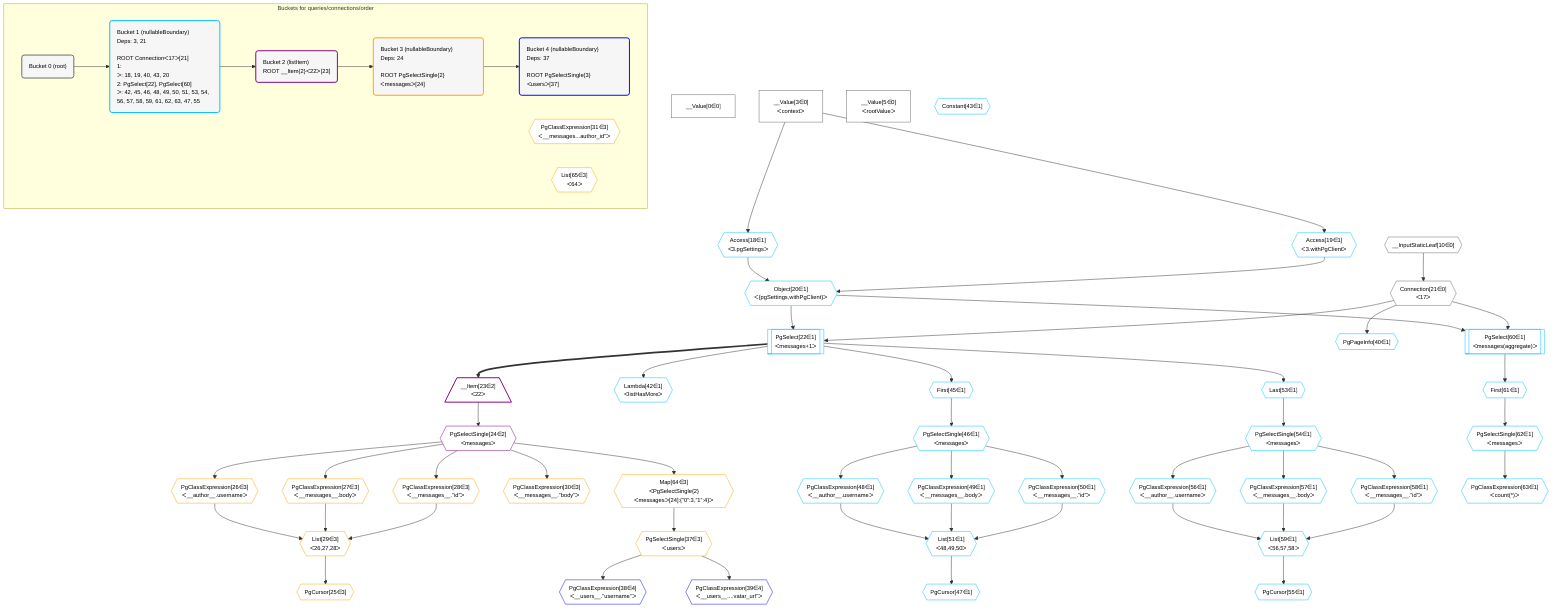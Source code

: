 %%{init: {'themeVariables': { 'fontSize': '12px'}}}%%
graph TD
    classDef path fill:#eee,stroke:#000,color:#000
    classDef plan fill:#fff,stroke-width:1px,color:#000
    classDef itemplan fill:#fff,stroke-width:2px,color:#000
    classDef unbatchedplan fill:#dff,stroke-width:1px,color:#000
    classDef sideeffectplan fill:#fcc,stroke-width:2px,color:#000
    classDef bucket fill:#f6f6f6,color:#000,stroke-width:2px,text-align:left


    %% define steps
    __Value0["__Value[0∈0]"]:::plan
    __Value3["__Value[3∈0]<br />ᐸcontextᐳ"]:::plan
    __Value5["__Value[5∈0]<br />ᐸrootValueᐳ"]:::plan
    __InputStaticLeaf10{{"__InputStaticLeaf[10∈0]"}}:::plan
    Access18{{"Access[18∈1]<br />ᐸ3.pgSettingsᐳ"}}:::plan
    Access19{{"Access[19∈1]<br />ᐸ3.withPgClientᐳ"}}:::plan
    Object20{{"Object[20∈1]<br />ᐸ{pgSettings,withPgClient}ᐳ"}}:::plan
    Connection21{{"Connection[21∈0]<br />ᐸ17ᐳ"}}:::plan
    PgSelect22[["PgSelect[22∈1]<br />ᐸmessages+1ᐳ"]]:::plan
    __Item23[/"__Item[23∈2]<br />ᐸ22ᐳ"\]:::itemplan
    PgSelectSingle24{{"PgSelectSingle[24∈2]<br />ᐸmessagesᐳ"}}:::plan
    PgClassExpression26{{"PgClassExpression[26∈3]<br />ᐸ__author__.usernameᐳ"}}:::plan
    PgClassExpression27{{"PgClassExpression[27∈3]<br />ᐸ__messages__.bodyᐳ"}}:::plan
    PgClassExpression28{{"PgClassExpression[28∈3]<br />ᐸ__messages__.”id”ᐳ"}}:::plan
    List29{{"List[29∈3]<br />ᐸ26,27,28ᐳ"}}:::plan
    PgCursor25{{"PgCursor[25∈3]"}}:::plan
    PgClassExpression30{{"PgClassExpression[30∈3]<br />ᐸ__messages__.”body”ᐳ"}}:::plan
    Map64{{"Map[64∈3]<br />ᐸPgSelectSingle{2}ᐸmessagesᐳ[24]:{”0”:3,”1”:4}ᐳ"}}:::plan
    PgSelectSingle37{{"PgSelectSingle[37∈3]<br />ᐸusersᐳ"}}:::plan
    PgClassExpression38{{"PgClassExpression[38∈4]<br />ᐸ__users__.”username”ᐳ"}}:::plan
    PgClassExpression39{{"PgClassExpression[39∈4]<br />ᐸ__users__....vatar_url”ᐳ"}}:::plan
    PgPageInfo40{{"PgPageInfo[40∈1]"}}:::plan
    Lambda42{{"Lambda[42∈1]<br />ᐸlistHasMoreᐳ"}}:::plan
    Constant43{{"Constant[43∈1]"}}:::plan
    First45{{"First[45∈1]"}}:::plan
    PgSelectSingle46{{"PgSelectSingle[46∈1]<br />ᐸmessagesᐳ"}}:::plan
    PgClassExpression48{{"PgClassExpression[48∈1]<br />ᐸ__author__.usernameᐳ"}}:::plan
    PgClassExpression49{{"PgClassExpression[49∈1]<br />ᐸ__messages__.bodyᐳ"}}:::plan
    PgClassExpression50{{"PgClassExpression[50∈1]<br />ᐸ__messages__.”id”ᐳ"}}:::plan
    List51{{"List[51∈1]<br />ᐸ48,49,50ᐳ"}}:::plan
    PgCursor47{{"PgCursor[47∈1]"}}:::plan
    Last53{{"Last[53∈1]"}}:::plan
    PgSelectSingle54{{"PgSelectSingle[54∈1]<br />ᐸmessagesᐳ"}}:::plan
    PgClassExpression56{{"PgClassExpression[56∈1]<br />ᐸ__author__.usernameᐳ"}}:::plan
    PgClassExpression57{{"PgClassExpression[57∈1]<br />ᐸ__messages__.bodyᐳ"}}:::plan
    PgClassExpression58{{"PgClassExpression[58∈1]<br />ᐸ__messages__.”id”ᐳ"}}:::plan
    List59{{"List[59∈1]<br />ᐸ56,57,58ᐳ"}}:::plan
    PgCursor55{{"PgCursor[55∈1]"}}:::plan
    PgSelect60[["PgSelect[60∈1]<br />ᐸmessages(aggregate)ᐳ"]]:::plan
    First61{{"First[61∈1]"}}:::plan
    PgSelectSingle62{{"PgSelectSingle[62∈1]<br />ᐸmessagesᐳ"}}:::plan
    PgClassExpression63{{"PgClassExpression[63∈1]<br />ᐸcount(*)ᐳ"}}:::plan

    %% plan dependencies
    __Value3 --> Access18
    __Value3 --> Access19
    Access18 & Access19 --> Object20
    __InputStaticLeaf10 --> Connection21
    Object20 & Connection21 --> PgSelect22
    PgSelect22 ==> __Item23
    __Item23 --> PgSelectSingle24
    PgSelectSingle24 --> PgClassExpression26
    PgSelectSingle24 --> PgClassExpression27
    PgSelectSingle24 --> PgClassExpression28
    PgClassExpression26 & PgClassExpression27 & PgClassExpression28 --> List29
    List29 --> PgCursor25
    PgSelectSingle24 --> PgClassExpression30
    PgSelectSingle24 --> Map64
    Map64 --> PgSelectSingle37
    PgSelectSingle37 --> PgClassExpression38
    PgSelectSingle37 --> PgClassExpression39
    Connection21 --> PgPageInfo40
    PgSelect22 --> Lambda42
    PgSelect22 --> First45
    First45 --> PgSelectSingle46
    PgSelectSingle46 --> PgClassExpression48
    PgSelectSingle46 --> PgClassExpression49
    PgSelectSingle46 --> PgClassExpression50
    PgClassExpression48 & PgClassExpression49 & PgClassExpression50 --> List51
    List51 --> PgCursor47
    PgSelect22 --> Last53
    Last53 --> PgSelectSingle54
    PgSelectSingle54 --> PgClassExpression56
    PgSelectSingle54 --> PgClassExpression57
    PgSelectSingle54 --> PgClassExpression58
    PgClassExpression56 & PgClassExpression57 & PgClassExpression58 --> List59
    List59 --> PgCursor55
    Object20 & Connection21 --> PgSelect60
    PgSelect60 --> First61
    First61 --> PgSelectSingle62
    PgSelectSingle62 --> PgClassExpression63

    subgraph "Buckets for queries/connections/order"
    Bucket0("Bucket 0 (root)"):::bucket
    classDef bucket0 stroke:#696969
    class Bucket0,__Value0,__Value3,__Value5,__InputStaticLeaf10,Connection21 bucket0
    Bucket1("Bucket 1 (nullableBoundary)<br />Deps: 3, 21<br /><br />ROOT Connectionᐸ17ᐳ[21]<br />1: <br />ᐳ: 18, 19, 40, 43, 20<br />2: PgSelect[22], PgSelect[60]<br />ᐳ: 42, 45, 46, 48, 49, 50, 51, 53, 54, 56, 57, 58, 59, 61, 62, 63, 47, 55"):::bucket
    classDef bucket1 stroke:#00bfff
    class Bucket1,Access18,Access19,Object20,PgSelect22,PgPageInfo40,Lambda42,Constant43,First45,PgSelectSingle46,PgCursor47,PgClassExpression48,PgClassExpression49,PgClassExpression50,List51,Last53,PgSelectSingle54,PgCursor55,PgClassExpression56,PgClassExpression57,PgClassExpression58,List59,PgSelect60,First61,PgSelectSingle62,PgClassExpression63 bucket1
    Bucket2("Bucket 2 (listItem)<br />ROOT __Item{2}ᐸ22ᐳ[23]"):::bucket
    classDef bucket2 stroke:#7f007f
    class Bucket2,__Item23,PgSelectSingle24 bucket2
    Bucket3("Bucket 3 (nullableBoundary)<br />Deps: 24<br /><br />ROOT PgSelectSingle{2}ᐸmessagesᐳ[24]"):::bucket
    classDef bucket3 stroke:#ffa500
    PgClassExpression31{{"PgClassExpression[31∈3]<br />ᐸ__messages...author_id”ᐳ"}}:::plan
    List65{{"List[65∈3]<br />ᐸ64ᐳ"}}:::plan
    class Bucket3,PgCursor25,PgClassExpression26,PgClassExpression27,PgClassExpression28,List29,PgClassExpression30,PgClassExpression31,PgSelectSingle37,Map64,List65 bucket3
    Bucket4("Bucket 4 (nullableBoundary)<br />Deps: 37<br /><br />ROOT PgSelectSingle{3}ᐸusersᐳ[37]"):::bucket
    classDef bucket4 stroke:#0000ff
    class Bucket4,PgClassExpression38,PgClassExpression39 bucket4
    Bucket0 --> Bucket1
    Bucket1 --> Bucket2
    Bucket2 --> Bucket3
    Bucket3 --> Bucket4
    end